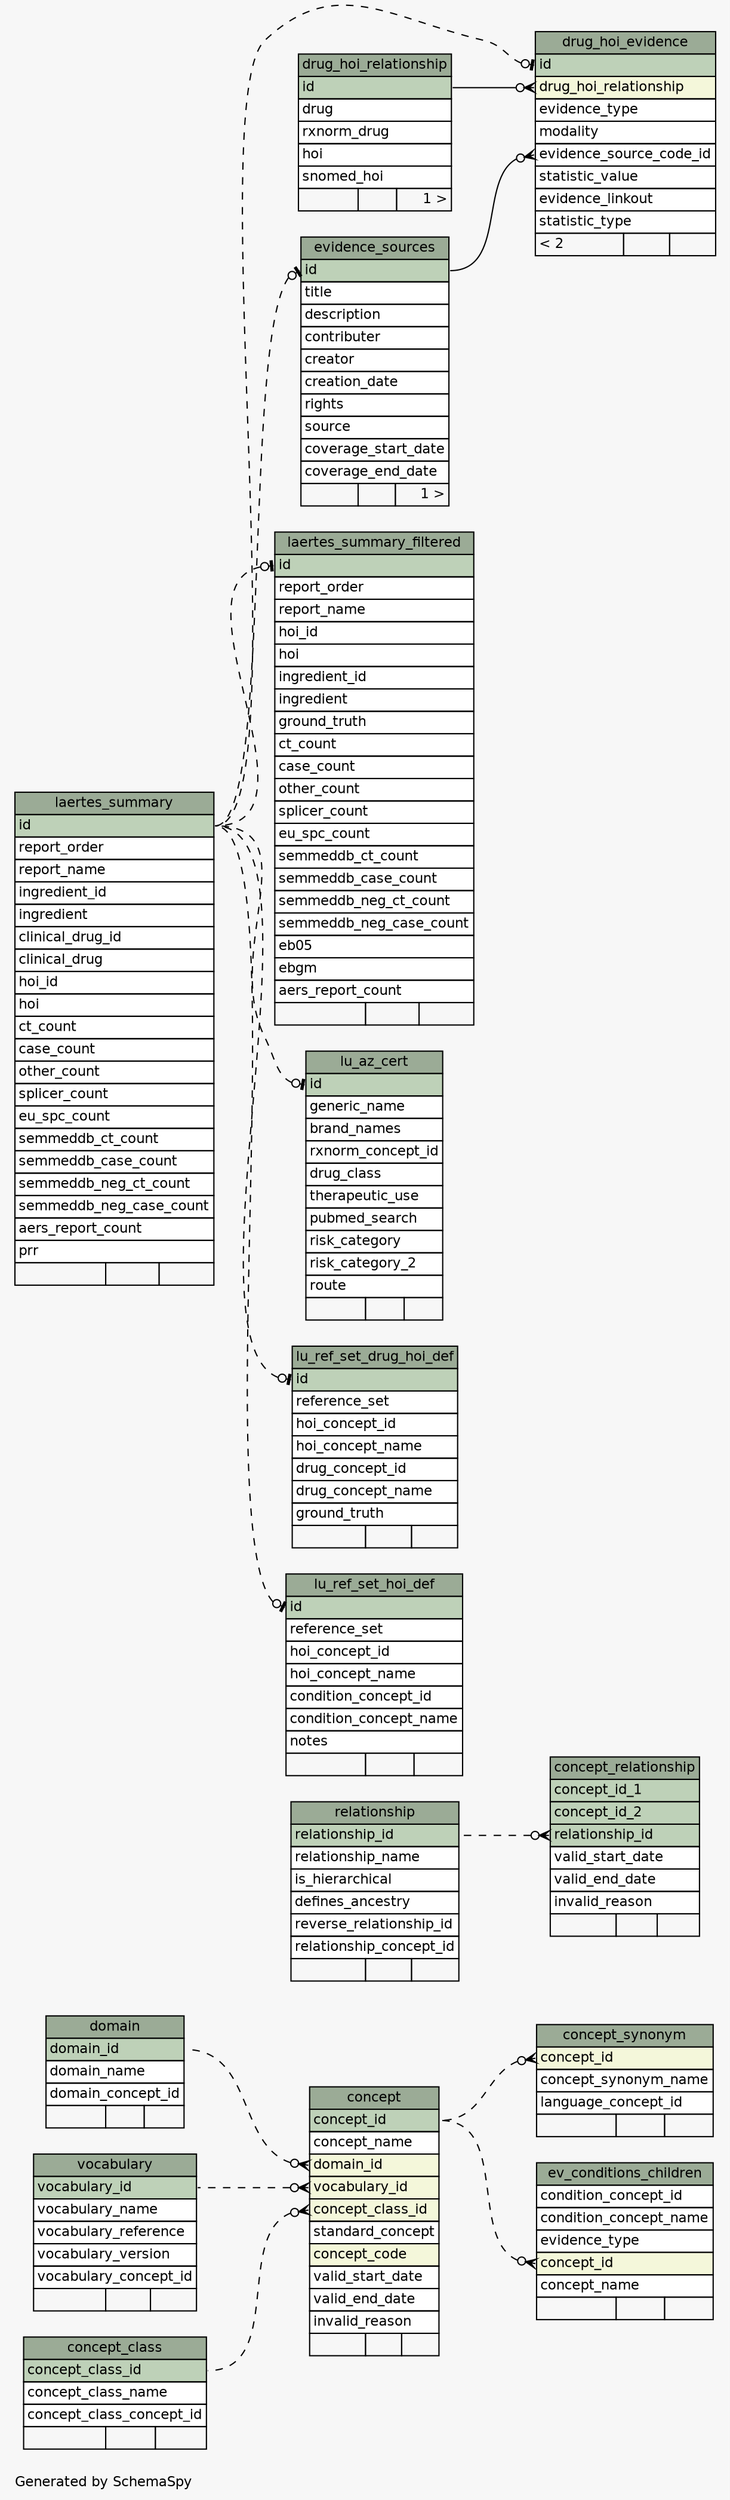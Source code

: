 // dot 2.38.0 on Linux 3.16.0-38-generic
// SchemaSpy rev 590
digraph "largeImpliedRelationshipsDiagram" {
  graph [
    rankdir="RL"
    bgcolor="#f7f7f7"
    label="\nGenerated by SchemaSpy"
    labeljust="l"
    nodesep="0.18"
    ranksep="0.46"
    fontname="Helvetica"
    fontsize="11"
  ];
  node [
    fontname="Helvetica"
    fontsize="11"
    shape="plaintext"
  ];
  edge [
    arrowsize="0.8"
  ];
  "concept" [
    label=<
    <TABLE BORDER="0" CELLBORDER="1" CELLSPACING="0" BGCOLOR="#ffffff">
      <TR><TD COLSPAN="3" BGCOLOR="#9bab96" ALIGN="CENTER">concept</TD></TR>
      <TR><TD PORT="concept_id" COLSPAN="3" BGCOLOR="#bed1b8" ALIGN="LEFT">concept_id</TD></TR>
      <TR><TD PORT="concept_name" COLSPAN="3" ALIGN="LEFT">concept_name</TD></TR>
      <TR><TD PORT="domain_id" COLSPAN="3" BGCOLOR="#f4f7da" ALIGN="LEFT">domain_id</TD></TR>
      <TR><TD PORT="vocabulary_id" COLSPAN="3" BGCOLOR="#f4f7da" ALIGN="LEFT">vocabulary_id</TD></TR>
      <TR><TD PORT="concept_class_id" COLSPAN="3" BGCOLOR="#f4f7da" ALIGN="LEFT">concept_class_id</TD></TR>
      <TR><TD PORT="standard_concept" COLSPAN="3" ALIGN="LEFT">standard_concept</TD></TR>
      <TR><TD PORT="concept_code" COLSPAN="3" BGCOLOR="#f4f7da" ALIGN="LEFT">concept_code</TD></TR>
      <TR><TD PORT="valid_start_date" COLSPAN="3" ALIGN="LEFT">valid_start_date</TD></TR>
      <TR><TD PORT="valid_end_date" COLSPAN="3" ALIGN="LEFT">valid_end_date</TD></TR>
      <TR><TD PORT="invalid_reason" COLSPAN="3" ALIGN="LEFT">invalid_reason</TD></TR>
      <TR><TD ALIGN="LEFT" BGCOLOR="#f7f7f7">  </TD><TD ALIGN="RIGHT" BGCOLOR="#f7f7f7">  </TD><TD ALIGN="RIGHT" BGCOLOR="#f7f7f7">  </TD></TR>
    </TABLE>>
    URL="tables/concept.html"
    tooltip="concept"
  ];
  "concept_class" [
    label=<
    <TABLE BORDER="0" CELLBORDER="1" CELLSPACING="0" BGCOLOR="#ffffff">
      <TR><TD COLSPAN="3" BGCOLOR="#9bab96" ALIGN="CENTER">concept_class</TD></TR>
      <TR><TD PORT="concept_class_id" COLSPAN="3" BGCOLOR="#bed1b8" ALIGN="LEFT">concept_class_id</TD></TR>
      <TR><TD PORT="concept_class_name" COLSPAN="3" ALIGN="LEFT">concept_class_name</TD></TR>
      <TR><TD PORT="concept_class_concept_id" COLSPAN="3" ALIGN="LEFT">concept_class_concept_id</TD></TR>
      <TR><TD ALIGN="LEFT" BGCOLOR="#f7f7f7">  </TD><TD ALIGN="RIGHT" BGCOLOR="#f7f7f7">  </TD><TD ALIGN="RIGHT" BGCOLOR="#f7f7f7">  </TD></TR>
    </TABLE>>
    URL="tables/concept_class.html"
    tooltip="concept_class"
  ];
  "concept_relationship" [
    label=<
    <TABLE BORDER="0" CELLBORDER="1" CELLSPACING="0" BGCOLOR="#ffffff">
      <TR><TD COLSPAN="3" BGCOLOR="#9bab96" ALIGN="CENTER">concept_relationship</TD></TR>
      <TR><TD PORT="concept_id_1" COLSPAN="3" BGCOLOR="#bed1b8" ALIGN="LEFT">concept_id_1</TD></TR>
      <TR><TD PORT="concept_id_2" COLSPAN="3" BGCOLOR="#bed1b8" ALIGN="LEFT">concept_id_2</TD></TR>
      <TR><TD PORT="relationship_id" COLSPAN="3" BGCOLOR="#bed1b8" ALIGN="LEFT">relationship_id</TD></TR>
      <TR><TD PORT="valid_start_date" COLSPAN="3" ALIGN="LEFT">valid_start_date</TD></TR>
      <TR><TD PORT="valid_end_date" COLSPAN="3" ALIGN="LEFT">valid_end_date</TD></TR>
      <TR><TD PORT="invalid_reason" COLSPAN="3" ALIGN="LEFT">invalid_reason</TD></TR>
      <TR><TD ALIGN="LEFT" BGCOLOR="#f7f7f7">  </TD><TD ALIGN="RIGHT" BGCOLOR="#f7f7f7">  </TD><TD ALIGN="RIGHT" BGCOLOR="#f7f7f7">  </TD></TR>
    </TABLE>>
    URL="tables/concept_relationship.html"
    tooltip="concept_relationship"
  ];
  "concept_synonym" [
    label=<
    <TABLE BORDER="0" CELLBORDER="1" CELLSPACING="0" BGCOLOR="#ffffff">
      <TR><TD COLSPAN="3" BGCOLOR="#9bab96" ALIGN="CENTER">concept_synonym</TD></TR>
      <TR><TD PORT="concept_id" COLSPAN="3" BGCOLOR="#f4f7da" ALIGN="LEFT">concept_id</TD></TR>
      <TR><TD PORT="concept_synonym_name" COLSPAN="3" ALIGN="LEFT">concept_synonym_name</TD></TR>
      <TR><TD PORT="language_concept_id" COLSPAN="3" ALIGN="LEFT">language_concept_id</TD></TR>
      <TR><TD ALIGN="LEFT" BGCOLOR="#f7f7f7">  </TD><TD ALIGN="RIGHT" BGCOLOR="#f7f7f7">  </TD><TD ALIGN="RIGHT" BGCOLOR="#f7f7f7">  </TD></TR>
    </TABLE>>
    URL="tables/concept_synonym.html"
    tooltip="concept_synonym"
  ];
  "domain" [
    label=<
    <TABLE BORDER="0" CELLBORDER="1" CELLSPACING="0" BGCOLOR="#ffffff">
      <TR><TD COLSPAN="3" BGCOLOR="#9bab96" ALIGN="CENTER">domain</TD></TR>
      <TR><TD PORT="domain_id" COLSPAN="3" BGCOLOR="#bed1b8" ALIGN="LEFT">domain_id</TD></TR>
      <TR><TD PORT="domain_name" COLSPAN="3" ALIGN="LEFT">domain_name</TD></TR>
      <TR><TD PORT="domain_concept_id" COLSPAN="3" ALIGN="LEFT">domain_concept_id</TD></TR>
      <TR><TD ALIGN="LEFT" BGCOLOR="#f7f7f7">  </TD><TD ALIGN="RIGHT" BGCOLOR="#f7f7f7">  </TD><TD ALIGN="RIGHT" BGCOLOR="#f7f7f7">  </TD></TR>
    </TABLE>>
    URL="tables/domain.html"
    tooltip="domain"
  ];
  "drug_hoi_evidence" [
    label=<
    <TABLE BORDER="0" CELLBORDER="1" CELLSPACING="0" BGCOLOR="#ffffff">
      <TR><TD COLSPAN="3" BGCOLOR="#9bab96" ALIGN="CENTER">drug_hoi_evidence</TD></TR>
      <TR><TD PORT="id" COLSPAN="3" BGCOLOR="#bed1b8" ALIGN="LEFT">id</TD></TR>
      <TR><TD PORT="drug_hoi_relationship" COLSPAN="3" BGCOLOR="#f4f7da" ALIGN="LEFT">drug_hoi_relationship</TD></TR>
      <TR><TD PORT="evidence_type" COLSPAN="3" ALIGN="LEFT">evidence_type</TD></TR>
      <TR><TD PORT="modality" COLSPAN="3" ALIGN="LEFT">modality</TD></TR>
      <TR><TD PORT="evidence_source_code_id" COLSPAN="3" ALIGN="LEFT">evidence_source_code_id</TD></TR>
      <TR><TD PORT="statistic_value" COLSPAN="3" ALIGN="LEFT">statistic_value</TD></TR>
      <TR><TD PORT="evidence_linkout" COLSPAN="3" ALIGN="LEFT">evidence_linkout</TD></TR>
      <TR><TD PORT="statistic_type" COLSPAN="3" ALIGN="LEFT">statistic_type</TD></TR>
      <TR><TD ALIGN="LEFT" BGCOLOR="#f7f7f7">&lt; 2</TD><TD ALIGN="RIGHT" BGCOLOR="#f7f7f7">  </TD><TD ALIGN="RIGHT" BGCOLOR="#f7f7f7">  </TD></TR>
    </TABLE>>
    URL="tables/drug_hoi_evidence.html"
    tooltip="drug_hoi_evidence"
  ];
  "drug_hoi_relationship" [
    label=<
    <TABLE BORDER="0" CELLBORDER="1" CELLSPACING="0" BGCOLOR="#ffffff">
      <TR><TD COLSPAN="3" BGCOLOR="#9bab96" ALIGN="CENTER">drug_hoi_relationship</TD></TR>
      <TR><TD PORT="id" COLSPAN="3" BGCOLOR="#bed1b8" ALIGN="LEFT">id</TD></TR>
      <TR><TD PORT="drug" COLSPAN="3" ALIGN="LEFT">drug</TD></TR>
      <TR><TD PORT="rxnorm_drug" COLSPAN="3" ALIGN="LEFT">rxnorm_drug</TD></TR>
      <TR><TD PORT="hoi" COLSPAN="3" ALIGN="LEFT">hoi</TD></TR>
      <TR><TD PORT="snomed_hoi" COLSPAN="3" ALIGN="LEFT">snomed_hoi</TD></TR>
      <TR><TD ALIGN="LEFT" BGCOLOR="#f7f7f7">  </TD><TD ALIGN="RIGHT" BGCOLOR="#f7f7f7">  </TD><TD ALIGN="RIGHT" BGCOLOR="#f7f7f7">1 &gt;</TD></TR>
    </TABLE>>
    URL="tables/drug_hoi_relationship.html"
    tooltip="drug_hoi_relationship"
  ];
  "ev_conditions_children" [
    label=<
    <TABLE BORDER="0" CELLBORDER="1" CELLSPACING="0" BGCOLOR="#ffffff">
      <TR><TD COLSPAN="3" BGCOLOR="#9bab96" ALIGN="CENTER">ev_conditions_children</TD></TR>
      <TR><TD PORT="condition_concept_id" COLSPAN="3" ALIGN="LEFT">condition_concept_id</TD></TR>
      <TR><TD PORT="condition_concept_name" COLSPAN="3" ALIGN="LEFT">condition_concept_name</TD></TR>
      <TR><TD PORT="evidence_type" COLSPAN="3" ALIGN="LEFT">evidence_type</TD></TR>
      <TR><TD PORT="concept_id" COLSPAN="3" BGCOLOR="#f4f7da" ALIGN="LEFT">concept_id</TD></TR>
      <TR><TD PORT="concept_name" COLSPAN="3" ALIGN="LEFT">concept_name</TD></TR>
      <TR><TD ALIGN="LEFT" BGCOLOR="#f7f7f7">  </TD><TD ALIGN="RIGHT" BGCOLOR="#f7f7f7">  </TD><TD ALIGN="RIGHT" BGCOLOR="#f7f7f7">  </TD></TR>
    </TABLE>>
    URL="tables/ev_conditions_children.html"
    tooltip="ev_conditions_children"
  ];
  "evidence_sources" [
    label=<
    <TABLE BORDER="0" CELLBORDER="1" CELLSPACING="0" BGCOLOR="#ffffff">
      <TR><TD COLSPAN="3" BGCOLOR="#9bab96" ALIGN="CENTER">evidence_sources</TD></TR>
      <TR><TD PORT="id" COLSPAN="3" BGCOLOR="#bed1b8" ALIGN="LEFT">id</TD></TR>
      <TR><TD PORT="title" COLSPAN="3" ALIGN="LEFT">title</TD></TR>
      <TR><TD PORT="description" COLSPAN="3" ALIGN="LEFT">description</TD></TR>
      <TR><TD PORT="contributer" COLSPAN="3" ALIGN="LEFT">contributer</TD></TR>
      <TR><TD PORT="creator" COLSPAN="3" ALIGN="LEFT">creator</TD></TR>
      <TR><TD PORT="creation_date" COLSPAN="3" ALIGN="LEFT">creation_date</TD></TR>
      <TR><TD PORT="rights" COLSPAN="3" ALIGN="LEFT">rights</TD></TR>
      <TR><TD PORT="source" COLSPAN="3" ALIGN="LEFT">source</TD></TR>
      <TR><TD PORT="coverage_start_date" COLSPAN="3" ALIGN="LEFT">coverage_start_date</TD></TR>
      <TR><TD PORT="coverage_end_date" COLSPAN="3" ALIGN="LEFT">coverage_end_date</TD></TR>
      <TR><TD ALIGN="LEFT" BGCOLOR="#f7f7f7">  </TD><TD ALIGN="RIGHT" BGCOLOR="#f7f7f7">  </TD><TD ALIGN="RIGHT" BGCOLOR="#f7f7f7">1 &gt;</TD></TR>
    </TABLE>>
    URL="tables/evidence_sources.html"
    tooltip="evidence_sources"
  ];
  "laertes_summary" [
    label=<
    <TABLE BORDER="0" CELLBORDER="1" CELLSPACING="0" BGCOLOR="#ffffff">
      <TR><TD COLSPAN="3" BGCOLOR="#9bab96" ALIGN="CENTER">laertes_summary</TD></TR>
      <TR><TD PORT="id" COLSPAN="3" BGCOLOR="#bed1b8" ALIGN="LEFT">id</TD></TR>
      <TR><TD PORT="report_order" COLSPAN="3" ALIGN="LEFT">report_order</TD></TR>
      <TR><TD PORT="report_name" COLSPAN="3" ALIGN="LEFT">report_name</TD></TR>
      <TR><TD PORT="ingredient_id" COLSPAN="3" ALIGN="LEFT">ingredient_id</TD></TR>
      <TR><TD PORT="ingredient" COLSPAN="3" ALIGN="LEFT">ingredient</TD></TR>
      <TR><TD PORT="clinical_drug_id" COLSPAN="3" ALIGN="LEFT">clinical_drug_id</TD></TR>
      <TR><TD PORT="clinical_drug" COLSPAN="3" ALIGN="LEFT">clinical_drug</TD></TR>
      <TR><TD PORT="hoi_id" COLSPAN="3" ALIGN="LEFT">hoi_id</TD></TR>
      <TR><TD PORT="hoi" COLSPAN="3" ALIGN="LEFT">hoi</TD></TR>
      <TR><TD PORT="ct_count" COLSPAN="3" ALIGN="LEFT">ct_count</TD></TR>
      <TR><TD PORT="case_count" COLSPAN="3" ALIGN="LEFT">case_count</TD></TR>
      <TR><TD PORT="other_count" COLSPAN="3" ALIGN="LEFT">other_count</TD></TR>
      <TR><TD PORT="splicer_count" COLSPAN="3" ALIGN="LEFT">splicer_count</TD></TR>
      <TR><TD PORT="eu_spc_count" COLSPAN="3" ALIGN="LEFT">eu_spc_count</TD></TR>
      <TR><TD PORT="semmeddb_ct_count" COLSPAN="3" ALIGN="LEFT">semmeddb_ct_count</TD></TR>
      <TR><TD PORT="semmeddb_case_count" COLSPAN="3" ALIGN="LEFT">semmeddb_case_count</TD></TR>
      <TR><TD PORT="semmeddb_neg_ct_count" COLSPAN="3" ALIGN="LEFT">semmeddb_neg_ct_count</TD></TR>
      <TR><TD PORT="semmeddb_neg_case_count" COLSPAN="3" ALIGN="LEFT">semmeddb_neg_case_count</TD></TR>
      <TR><TD PORT="aers_report_count" COLSPAN="3" ALIGN="LEFT">aers_report_count</TD></TR>
      <TR><TD PORT="prr" COLSPAN="3" ALIGN="LEFT">prr</TD></TR>
      <TR><TD ALIGN="LEFT" BGCOLOR="#f7f7f7">  </TD><TD ALIGN="RIGHT" BGCOLOR="#f7f7f7">  </TD><TD ALIGN="RIGHT" BGCOLOR="#f7f7f7">  </TD></TR>
    </TABLE>>
    URL="tables/laertes_summary.html"
    tooltip="laertes_summary"
  ];
  "laertes_summary_filtered" [
    label=<
    <TABLE BORDER="0" CELLBORDER="1" CELLSPACING="0" BGCOLOR="#ffffff">
      <TR><TD COLSPAN="3" BGCOLOR="#9bab96" ALIGN="CENTER">laertes_summary_filtered</TD></TR>
      <TR><TD PORT="id" COLSPAN="3" BGCOLOR="#bed1b8" ALIGN="LEFT">id</TD></TR>
      <TR><TD PORT="report_order" COLSPAN="3" ALIGN="LEFT">report_order</TD></TR>
      <TR><TD PORT="report_name" COLSPAN="3" ALIGN="LEFT">report_name</TD></TR>
      <TR><TD PORT="hoi_id" COLSPAN="3" ALIGN="LEFT">hoi_id</TD></TR>
      <TR><TD PORT="hoi" COLSPAN="3" ALIGN="LEFT">hoi</TD></TR>
      <TR><TD PORT="ingredient_id" COLSPAN="3" ALIGN="LEFT">ingredient_id</TD></TR>
      <TR><TD PORT="ingredient" COLSPAN="3" ALIGN="LEFT">ingredient</TD></TR>
      <TR><TD PORT="ground_truth" COLSPAN="3" ALIGN="LEFT">ground_truth</TD></TR>
      <TR><TD PORT="ct_count" COLSPAN="3" ALIGN="LEFT">ct_count</TD></TR>
      <TR><TD PORT="case_count" COLSPAN="3" ALIGN="LEFT">case_count</TD></TR>
      <TR><TD PORT="other_count" COLSPAN="3" ALIGN="LEFT">other_count</TD></TR>
      <TR><TD PORT="splicer_count" COLSPAN="3" ALIGN="LEFT">splicer_count</TD></TR>
      <TR><TD PORT="eu_spc_count" COLSPAN="3" ALIGN="LEFT">eu_spc_count</TD></TR>
      <TR><TD PORT="semmeddb_ct_count" COLSPAN="3" ALIGN="LEFT">semmeddb_ct_count</TD></TR>
      <TR><TD PORT="semmeddb_case_count" COLSPAN="3" ALIGN="LEFT">semmeddb_case_count</TD></TR>
      <TR><TD PORT="semmeddb_neg_ct_count" COLSPAN="3" ALIGN="LEFT">semmeddb_neg_ct_count</TD></TR>
      <TR><TD PORT="semmeddb_neg_case_count" COLSPAN="3" ALIGN="LEFT">semmeddb_neg_case_count</TD></TR>
      <TR><TD PORT="eb05" COLSPAN="3" ALIGN="LEFT">eb05</TD></TR>
      <TR><TD PORT="ebgm" COLSPAN="3" ALIGN="LEFT">ebgm</TD></TR>
      <TR><TD PORT="aers_report_count" COLSPAN="3" ALIGN="LEFT">aers_report_count</TD></TR>
      <TR><TD ALIGN="LEFT" BGCOLOR="#f7f7f7">  </TD><TD ALIGN="RIGHT" BGCOLOR="#f7f7f7">  </TD><TD ALIGN="RIGHT" BGCOLOR="#f7f7f7">  </TD></TR>
    </TABLE>>
    URL="tables/laertes_summary_filtered.html"
    tooltip="laertes_summary_filtered"
  ];
  "lu_az_cert" [
    label=<
    <TABLE BORDER="0" CELLBORDER="1" CELLSPACING="0" BGCOLOR="#ffffff">
      <TR><TD COLSPAN="3" BGCOLOR="#9bab96" ALIGN="CENTER">lu_az_cert</TD></TR>
      <TR><TD PORT="id" COLSPAN="3" BGCOLOR="#bed1b8" ALIGN="LEFT">id</TD></TR>
      <TR><TD PORT="generic_name" COLSPAN="3" ALIGN="LEFT">generic_name</TD></TR>
      <TR><TD PORT="brand_names" COLSPAN="3" ALIGN="LEFT">brand_names</TD></TR>
      <TR><TD PORT="rxnorm_concept_id" COLSPAN="3" ALIGN="LEFT">rxnorm_concept_id</TD></TR>
      <TR><TD PORT="drug_class" COLSPAN="3" ALIGN="LEFT">drug_class</TD></TR>
      <TR><TD PORT="therapeutic_use" COLSPAN="3" ALIGN="LEFT">therapeutic_use</TD></TR>
      <TR><TD PORT="pubmed_search" COLSPAN="3" ALIGN="LEFT">pubmed_search</TD></TR>
      <TR><TD PORT="risk_category" COLSPAN="3" ALIGN="LEFT">risk_category</TD></TR>
      <TR><TD PORT="risk_category_2" COLSPAN="3" ALIGN="LEFT">risk_category_2</TD></TR>
      <TR><TD PORT="route" COLSPAN="3" ALIGN="LEFT">route</TD></TR>
      <TR><TD ALIGN="LEFT" BGCOLOR="#f7f7f7">  </TD><TD ALIGN="RIGHT" BGCOLOR="#f7f7f7">  </TD><TD ALIGN="RIGHT" BGCOLOR="#f7f7f7">  </TD></TR>
    </TABLE>>
    URL="tables/lu_az_cert.html"
    tooltip="lu_az_cert"
  ];
  "lu_ref_set_drug_hoi_def" [
    label=<
    <TABLE BORDER="0" CELLBORDER="1" CELLSPACING="0" BGCOLOR="#ffffff">
      <TR><TD COLSPAN="3" BGCOLOR="#9bab96" ALIGN="CENTER">lu_ref_set_drug_hoi_def</TD></TR>
      <TR><TD PORT="id" COLSPAN="3" BGCOLOR="#bed1b8" ALIGN="LEFT">id</TD></TR>
      <TR><TD PORT="reference_set" COLSPAN="3" ALIGN="LEFT">reference_set</TD></TR>
      <TR><TD PORT="hoi_concept_id" COLSPAN="3" ALIGN="LEFT">hoi_concept_id</TD></TR>
      <TR><TD PORT="hoi_concept_name" COLSPAN="3" ALIGN="LEFT">hoi_concept_name</TD></TR>
      <TR><TD PORT="drug_concept_id" COLSPAN="3" ALIGN="LEFT">drug_concept_id</TD></TR>
      <TR><TD PORT="drug_concept_name" COLSPAN="3" ALIGN="LEFT">drug_concept_name</TD></TR>
      <TR><TD PORT="ground_truth" COLSPAN="3" ALIGN="LEFT">ground_truth</TD></TR>
      <TR><TD ALIGN="LEFT" BGCOLOR="#f7f7f7">  </TD><TD ALIGN="RIGHT" BGCOLOR="#f7f7f7">  </TD><TD ALIGN="RIGHT" BGCOLOR="#f7f7f7">  </TD></TR>
    </TABLE>>
    URL="tables/lu_ref_set_drug_hoi_def.html"
    tooltip="lu_ref_set_drug_hoi_def"
  ];
  "lu_ref_set_hoi_def" [
    label=<
    <TABLE BORDER="0" CELLBORDER="1" CELLSPACING="0" BGCOLOR="#ffffff">
      <TR><TD COLSPAN="3" BGCOLOR="#9bab96" ALIGN="CENTER">lu_ref_set_hoi_def</TD></TR>
      <TR><TD PORT="id" COLSPAN="3" BGCOLOR="#bed1b8" ALIGN="LEFT">id</TD></TR>
      <TR><TD PORT="reference_set" COLSPAN="3" ALIGN="LEFT">reference_set</TD></TR>
      <TR><TD PORT="hoi_concept_id" COLSPAN="3" ALIGN="LEFT">hoi_concept_id</TD></TR>
      <TR><TD PORT="hoi_concept_name" COLSPAN="3" ALIGN="LEFT">hoi_concept_name</TD></TR>
      <TR><TD PORT="condition_concept_id" COLSPAN="3" ALIGN="LEFT">condition_concept_id</TD></TR>
      <TR><TD PORT="condition_concept_name" COLSPAN="3" ALIGN="LEFT">condition_concept_name</TD></TR>
      <TR><TD PORT="notes" COLSPAN="3" ALIGN="LEFT">notes</TD></TR>
      <TR><TD ALIGN="LEFT" BGCOLOR="#f7f7f7">  </TD><TD ALIGN="RIGHT" BGCOLOR="#f7f7f7">  </TD><TD ALIGN="RIGHT" BGCOLOR="#f7f7f7">  </TD></TR>
    </TABLE>>
    URL="tables/lu_ref_set_hoi_def.html"
    tooltip="lu_ref_set_hoi_def"
  ];
  "relationship" [
    label=<
    <TABLE BORDER="0" CELLBORDER="1" CELLSPACING="0" BGCOLOR="#ffffff">
      <TR><TD COLSPAN="3" BGCOLOR="#9bab96" ALIGN="CENTER">relationship</TD></TR>
      <TR><TD PORT="relationship_id" COLSPAN="3" BGCOLOR="#bed1b8" ALIGN="LEFT">relationship_id</TD></TR>
      <TR><TD PORT="relationship_name" COLSPAN="3" ALIGN="LEFT">relationship_name</TD></TR>
      <TR><TD PORT="is_hierarchical" COLSPAN="3" ALIGN="LEFT">is_hierarchical</TD></TR>
      <TR><TD PORT="defines_ancestry" COLSPAN="3" ALIGN="LEFT">defines_ancestry</TD></TR>
      <TR><TD PORT="reverse_relationship_id" COLSPAN="3" ALIGN="LEFT">reverse_relationship_id</TD></TR>
      <TR><TD PORT="relationship_concept_id" COLSPAN="3" ALIGN="LEFT">relationship_concept_id</TD></TR>
      <TR><TD ALIGN="LEFT" BGCOLOR="#f7f7f7">  </TD><TD ALIGN="RIGHT" BGCOLOR="#f7f7f7">  </TD><TD ALIGN="RIGHT" BGCOLOR="#f7f7f7">  </TD></TR>
    </TABLE>>
    URL="tables/relationship.html"
    tooltip="relationship"
  ];
  "vocabulary" [
    label=<
    <TABLE BORDER="0" CELLBORDER="1" CELLSPACING="0" BGCOLOR="#ffffff">
      <TR><TD COLSPAN="3" BGCOLOR="#9bab96" ALIGN="CENTER">vocabulary</TD></TR>
      <TR><TD PORT="vocabulary_id" COLSPAN="3" BGCOLOR="#bed1b8" ALIGN="LEFT">vocabulary_id</TD></TR>
      <TR><TD PORT="vocabulary_name" COLSPAN="3" ALIGN="LEFT">vocabulary_name</TD></TR>
      <TR><TD PORT="vocabulary_reference" COLSPAN="3" ALIGN="LEFT">vocabulary_reference</TD></TR>
      <TR><TD PORT="vocabulary_version" COLSPAN="3" ALIGN="LEFT">vocabulary_version</TD></TR>
      <TR><TD PORT="vocabulary_concept_id" COLSPAN="3" ALIGN="LEFT">vocabulary_concept_id</TD></TR>
      <TR><TD ALIGN="LEFT" BGCOLOR="#f7f7f7">  </TD><TD ALIGN="RIGHT" BGCOLOR="#f7f7f7">  </TD><TD ALIGN="RIGHT" BGCOLOR="#f7f7f7">  </TD></TR>
    </TABLE>>
    URL="tables/vocabulary.html"
    tooltip="vocabulary"
  ];
  "concept":"concept_class_id":w -> "concept_class":"concept_class_id":e [arrowhead=none dir=back arrowtail=crowodot style=dashed];
  "concept":"domain_id":w -> "domain":"domain_id":e [arrowhead=none dir=back arrowtail=crowodot style=dashed];
  "concept":"vocabulary_id":w -> "vocabulary":"vocabulary_id":e [arrowhead=none dir=back arrowtail=crowodot style=dashed];
  "concept_relationship":"relationship_id":w -> "relationship":"relationship_id":e [arrowhead=none dir=back arrowtail=crowodot style=dashed];
  "concept_synonym":"concept_id":w -> "concept":"concept_id":e [arrowhead=none dir=back arrowtail=crowodot style=dashed];
  "drug_hoi_evidence":"drug_hoi_relationship":w -> "drug_hoi_relationship":"id":e [arrowhead=none dir=back arrowtail=crowodot];
  "drug_hoi_evidence":"evidence_source_code_id":w -> "evidence_sources":"id":e [arrowhead=none dir=back arrowtail=crowodot];
  "drug_hoi_evidence":"id":w -> "laertes_summary":"id":e [arrowhead=none dir=back arrowtail=teeodot style=dashed];
  "ev_conditions_children":"concept_id":w -> "concept":"concept_id":e [arrowhead=none dir=back arrowtail=crowodot style=dashed];
  "evidence_sources":"id":w -> "laertes_summary":"id":e [arrowhead=none dir=back arrowtail=teeodot style=dashed];
  "laertes_summary_filtered":"id":w -> "laertes_summary":"id":e [arrowhead=none dir=back arrowtail=teeodot style=dashed];
  "lu_az_cert":"id":w -> "laertes_summary":"id":e [arrowhead=none dir=back arrowtail=teeodot style=dashed];
  "lu_ref_set_drug_hoi_def":"id":w -> "laertes_summary":"id":e [arrowhead=none dir=back arrowtail=teeodot style=dashed];
  "lu_ref_set_hoi_def":"id":w -> "laertes_summary":"id":e [arrowhead=none dir=back arrowtail=teeodot style=dashed];
}
